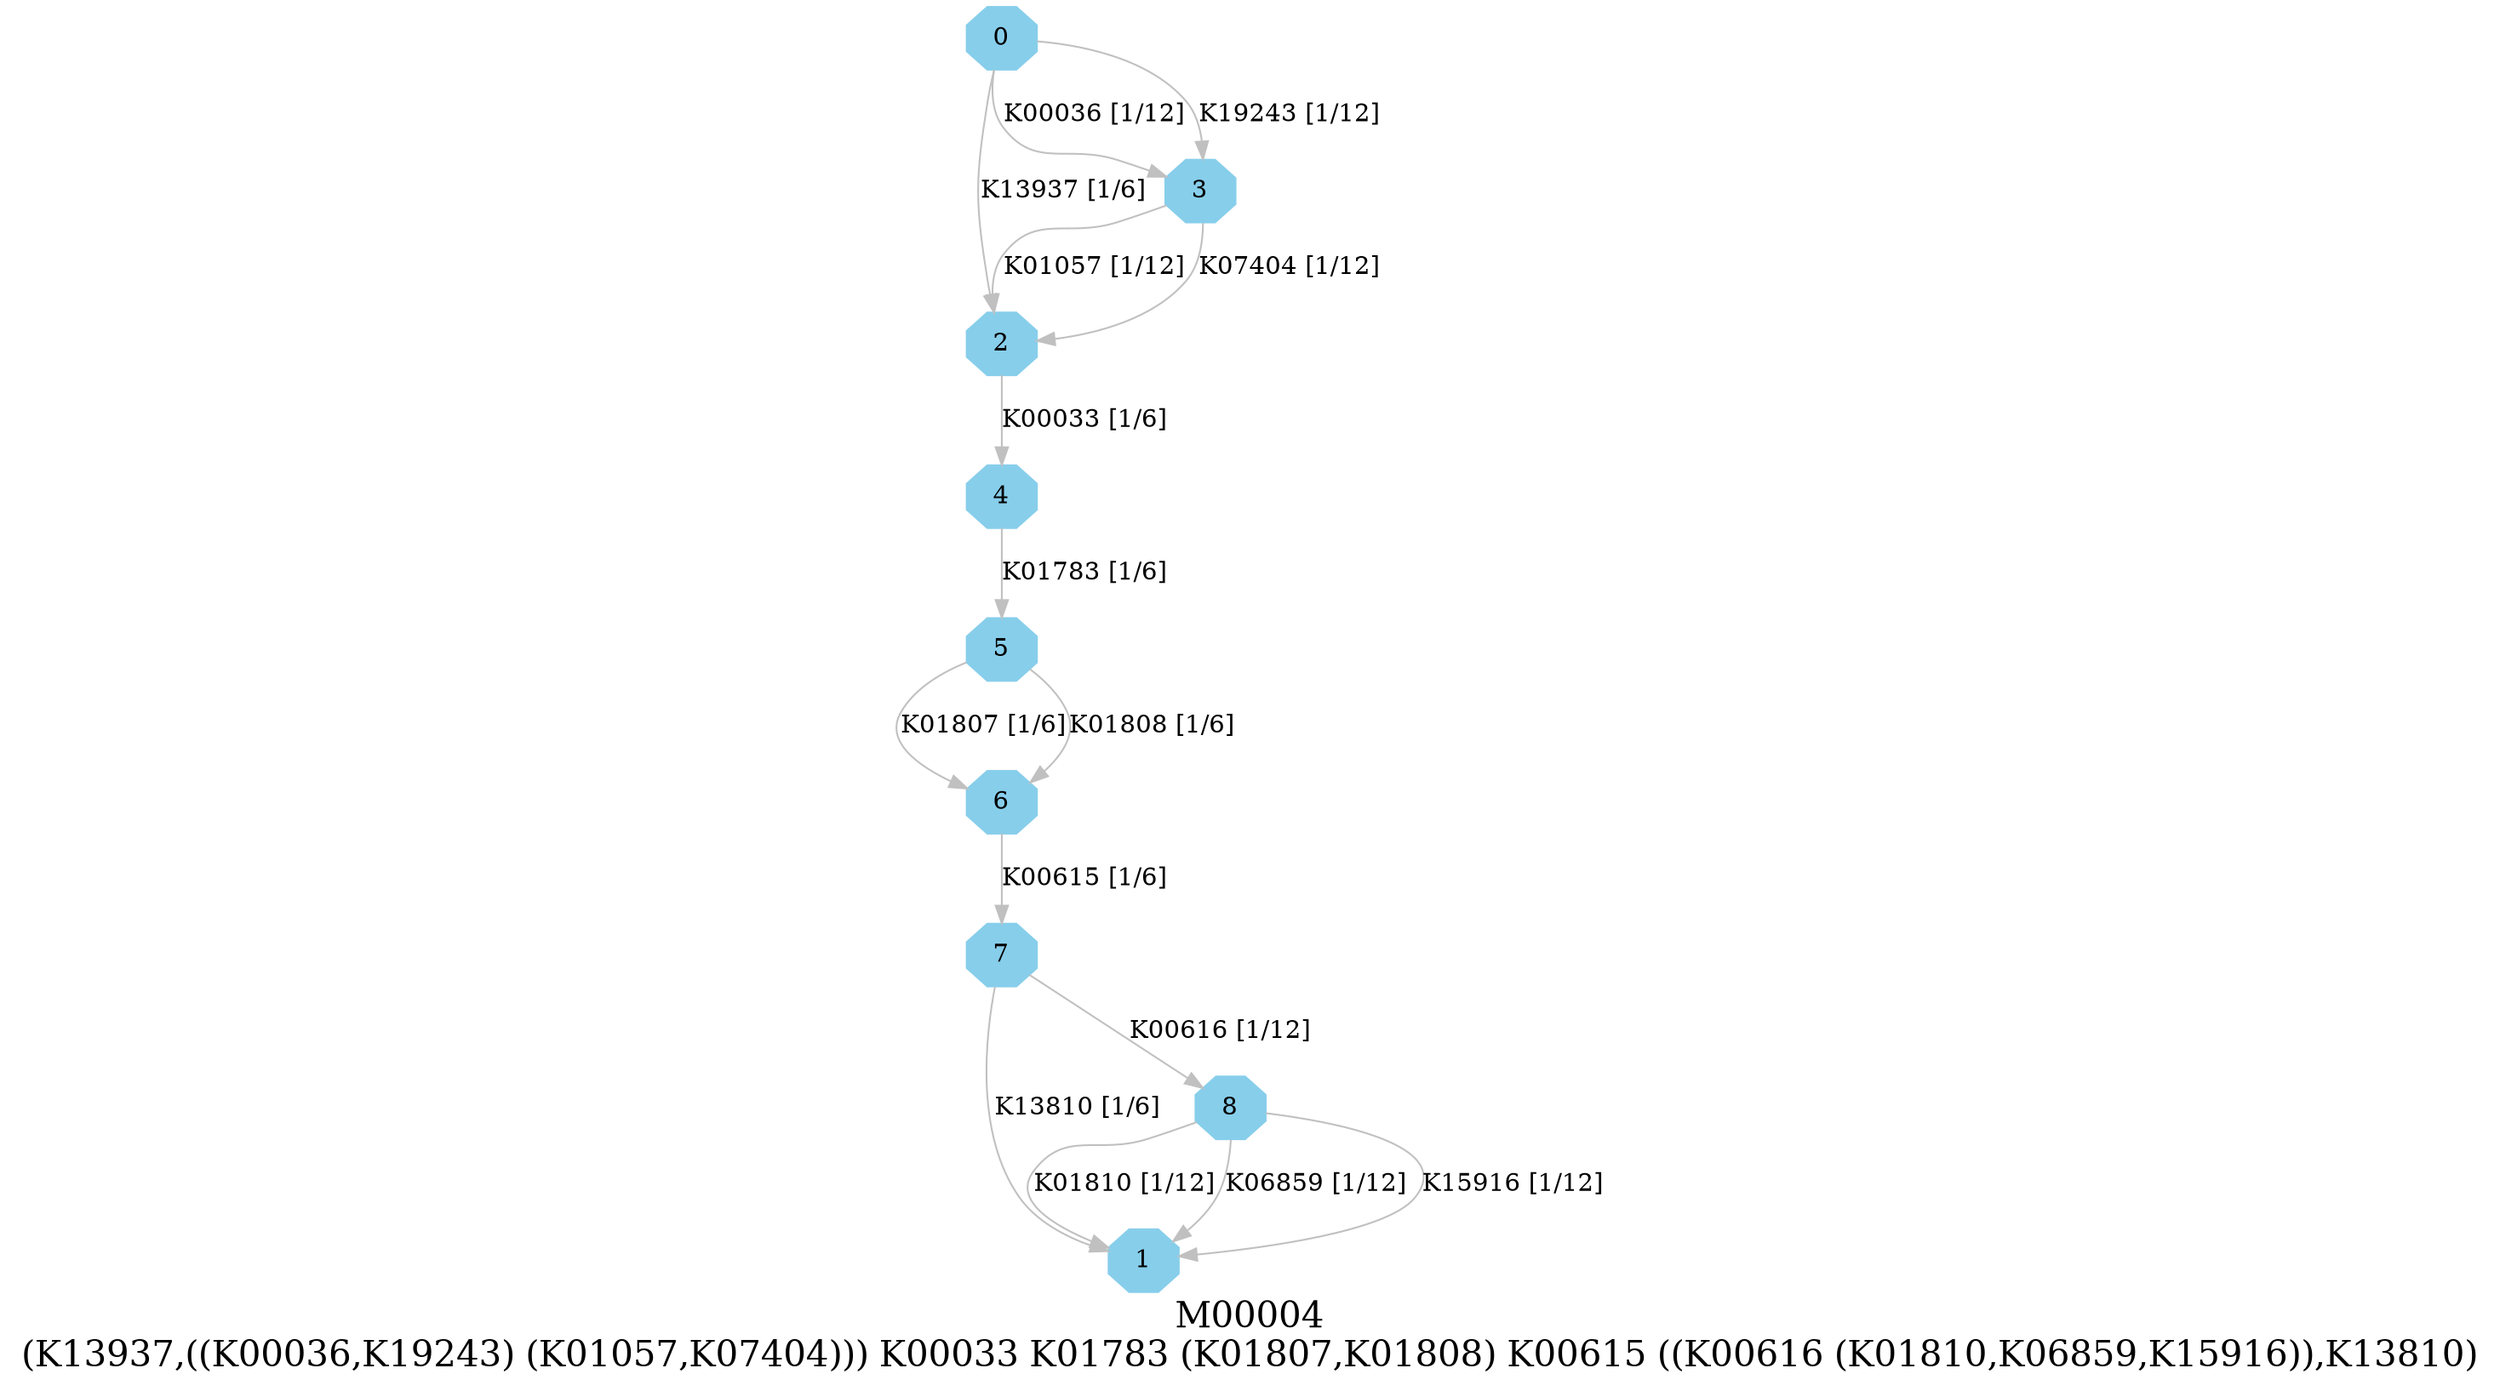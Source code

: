 digraph G {
graph [label="M00004
(K13937,((K00036,K19243) (K01057,K07404))) K00033 K01783 (K01807,K01808) K00615 ((K00616 (K01810,K06859,K15916)),K13810)",fontsize=20];
node [shape=box,style=filled];
edge [len=3,color=grey];
{node [width=.3,height=.3,shape=octagon,style=filled,color=skyblue] 0 1 2 3 4 5 6 7 8 }
0 -> 2 [label="K13937 [1/6]"];
0 -> 3 [label="K00036 [1/12]"];
0 -> 3 [label="K19243 [1/12]"];
2 -> 4 [label="K00033 [1/6]"];
3 -> 2 [label="K01057 [1/12]"];
3 -> 2 [label="K07404 [1/12]"];
4 -> 5 [label="K01783 [1/6]"];
5 -> 6 [label="K01807 [1/6]"];
5 -> 6 [label="K01808 [1/6]"];
6 -> 7 [label="K00615 [1/6]"];
7 -> 8 [label="K00616 [1/12]"];
7 -> 1 [label="K13810 [1/6]"];
8 -> 1 [label="K01810 [1/12]"];
8 -> 1 [label="K06859 [1/12]"];
8 -> 1 [label="K15916 [1/12]"];
}